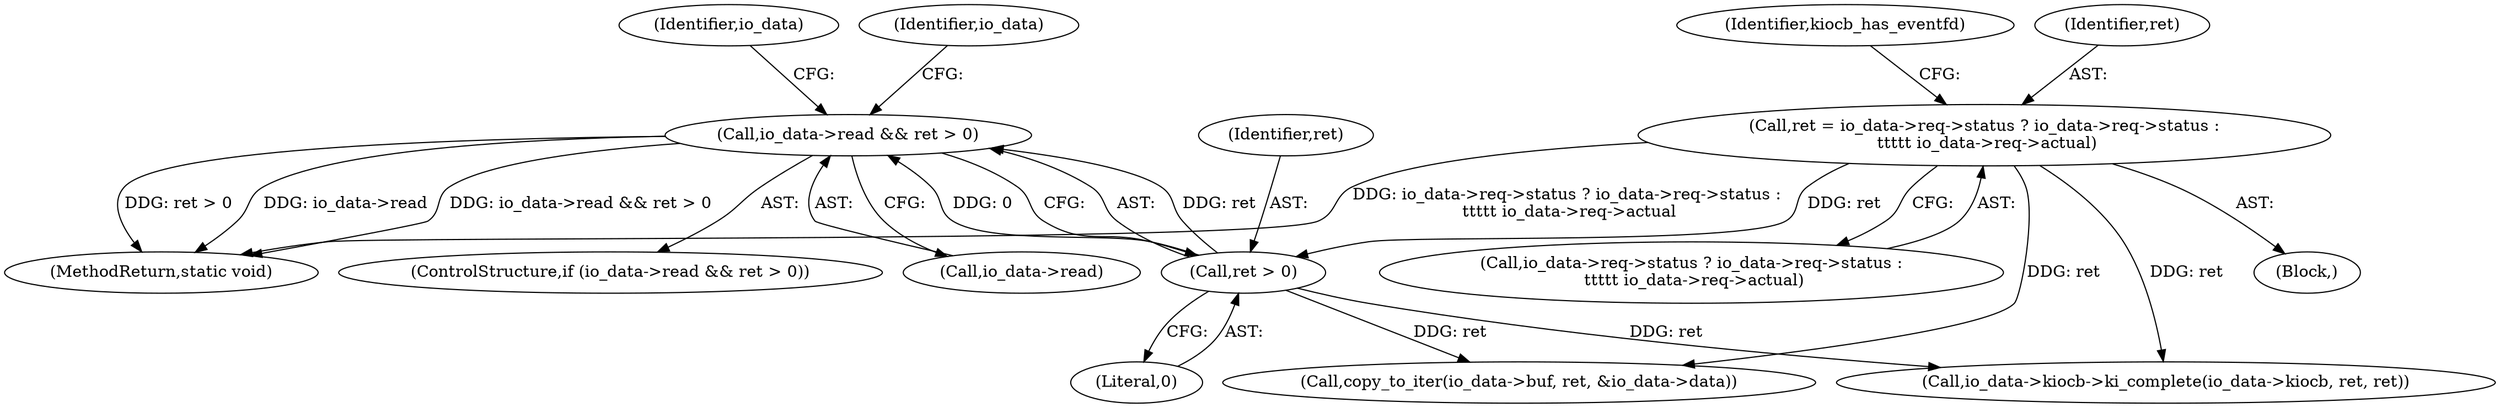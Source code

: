 digraph "0_linux_38740a5b87d53ceb89eb2c970150f6e94e00373a@API" {
"1000133" [label="(Call,io_data->read && ret > 0)"];
"1000137" [label="(Call,ret > 0)"];
"1000104" [label="(Call,ret = io_data->req->status ? io_data->req->status :\n \t\t\t\t\t io_data->req->actual)"];
"1000102" [label="(Block,)"];
"1000133" [label="(Call,io_data->read && ret > 0)"];
"1000143" [label="(Identifier,io_data)"];
"1000132" [label="(ControlStructure,if (io_data->read && ret > 0))"];
"1000124" [label="(Identifier,kiocb_has_eventfd)"];
"1000213" [label="(MethodReturn,static void)"];
"1000170" [label="(Call,io_data->kiocb->ki_complete(io_data->kiocb, ret, ret))"];
"1000172" [label="(Identifier,io_data)"];
"1000137" [label="(Call,ret > 0)"];
"1000147" [label="(Call,copy_to_iter(io_data->buf, ret, &io_data->data))"];
"1000106" [label="(Call,io_data->req->status ? io_data->req->status :\n \t\t\t\t\t io_data->req->actual)"];
"1000105" [label="(Identifier,ret)"];
"1000139" [label="(Literal,0)"];
"1000104" [label="(Call,ret = io_data->req->status ? io_data->req->status :\n \t\t\t\t\t io_data->req->actual)"];
"1000138" [label="(Identifier,ret)"];
"1000134" [label="(Call,io_data->read)"];
"1000133" -> "1000132"  [label="AST: "];
"1000133" -> "1000134"  [label="CFG: "];
"1000133" -> "1000137"  [label="CFG: "];
"1000134" -> "1000133"  [label="AST: "];
"1000137" -> "1000133"  [label="AST: "];
"1000143" -> "1000133"  [label="CFG: "];
"1000172" -> "1000133"  [label="CFG: "];
"1000133" -> "1000213"  [label="DDG: io_data->read"];
"1000133" -> "1000213"  [label="DDG: io_data->read && ret > 0"];
"1000133" -> "1000213"  [label="DDG: ret > 0"];
"1000137" -> "1000133"  [label="DDG: ret"];
"1000137" -> "1000133"  [label="DDG: 0"];
"1000137" -> "1000139"  [label="CFG: "];
"1000138" -> "1000137"  [label="AST: "];
"1000139" -> "1000137"  [label="AST: "];
"1000104" -> "1000137"  [label="DDG: ret"];
"1000137" -> "1000147"  [label="DDG: ret"];
"1000137" -> "1000170"  [label="DDG: ret"];
"1000104" -> "1000102"  [label="AST: "];
"1000104" -> "1000106"  [label="CFG: "];
"1000105" -> "1000104"  [label="AST: "];
"1000106" -> "1000104"  [label="AST: "];
"1000124" -> "1000104"  [label="CFG: "];
"1000104" -> "1000213"  [label="DDG: io_data->req->status ? io_data->req->status :\n \t\t\t\t\t io_data->req->actual"];
"1000104" -> "1000147"  [label="DDG: ret"];
"1000104" -> "1000170"  [label="DDG: ret"];
}
